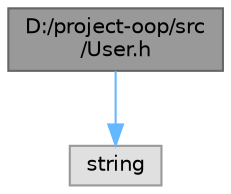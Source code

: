 digraph "D:/project-oop/src/User.h"
{
 // LATEX_PDF_SIZE
  bgcolor="transparent";
  edge [fontname=Helvetica,fontsize=10,labelfontname=Helvetica,labelfontsize=10];
  node [fontname=Helvetica,fontsize=10,shape=box,height=0.2,width=0.4];
  Node1 [id="Node000001",label="D:/project-oop/src\l/User.h",height=0.2,width=0.4,color="gray40", fillcolor="grey60", style="filled", fontcolor="black",tooltip="Định nghĩa lớp User để đại diện cho người dùng trong hệ thống."];
  Node1 -> Node2 [id="edge1_Node000001_Node000002",color="steelblue1",style="solid",tooltip=" "];
  Node2 [id="Node000002",label="string",height=0.2,width=0.4,color="grey60", fillcolor="#E0E0E0", style="filled",tooltip=" "];
}
